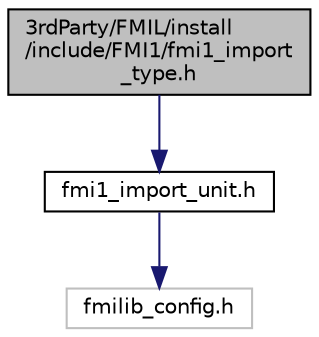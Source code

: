 digraph "3rdParty/FMIL/install/include/FMI1/fmi1_import_type.h"
{
  edge [fontname="Helvetica",fontsize="10",labelfontname="Helvetica",labelfontsize="10"];
  node [fontname="Helvetica",fontsize="10",shape=record];
  Node0 [label="3rdParty/FMIL/install\l/include/FMI1/fmi1_import\l_type.h",height=0.2,width=0.4,color="black", fillcolor="grey75", style="filled", fontcolor="black"];
  Node0 -> Node1 [color="midnightblue",fontsize="10",style="solid",fontname="Helvetica"];
  Node1 [label="fmi1_import_unit.h",height=0.2,width=0.4,color="black", fillcolor="white", style="filled",URL="$d8/d88/3rd_party_2_f_m_i_l_2install_2include_2_f_m_i1_2fmi1__import__unit_8h.html"];
  Node1 -> Node2 [color="midnightblue",fontsize="10",style="solid",fontname="Helvetica"];
  Node2 [label="fmilib_config.h",height=0.2,width=0.4,color="grey75", fillcolor="white", style="filled"];
}
